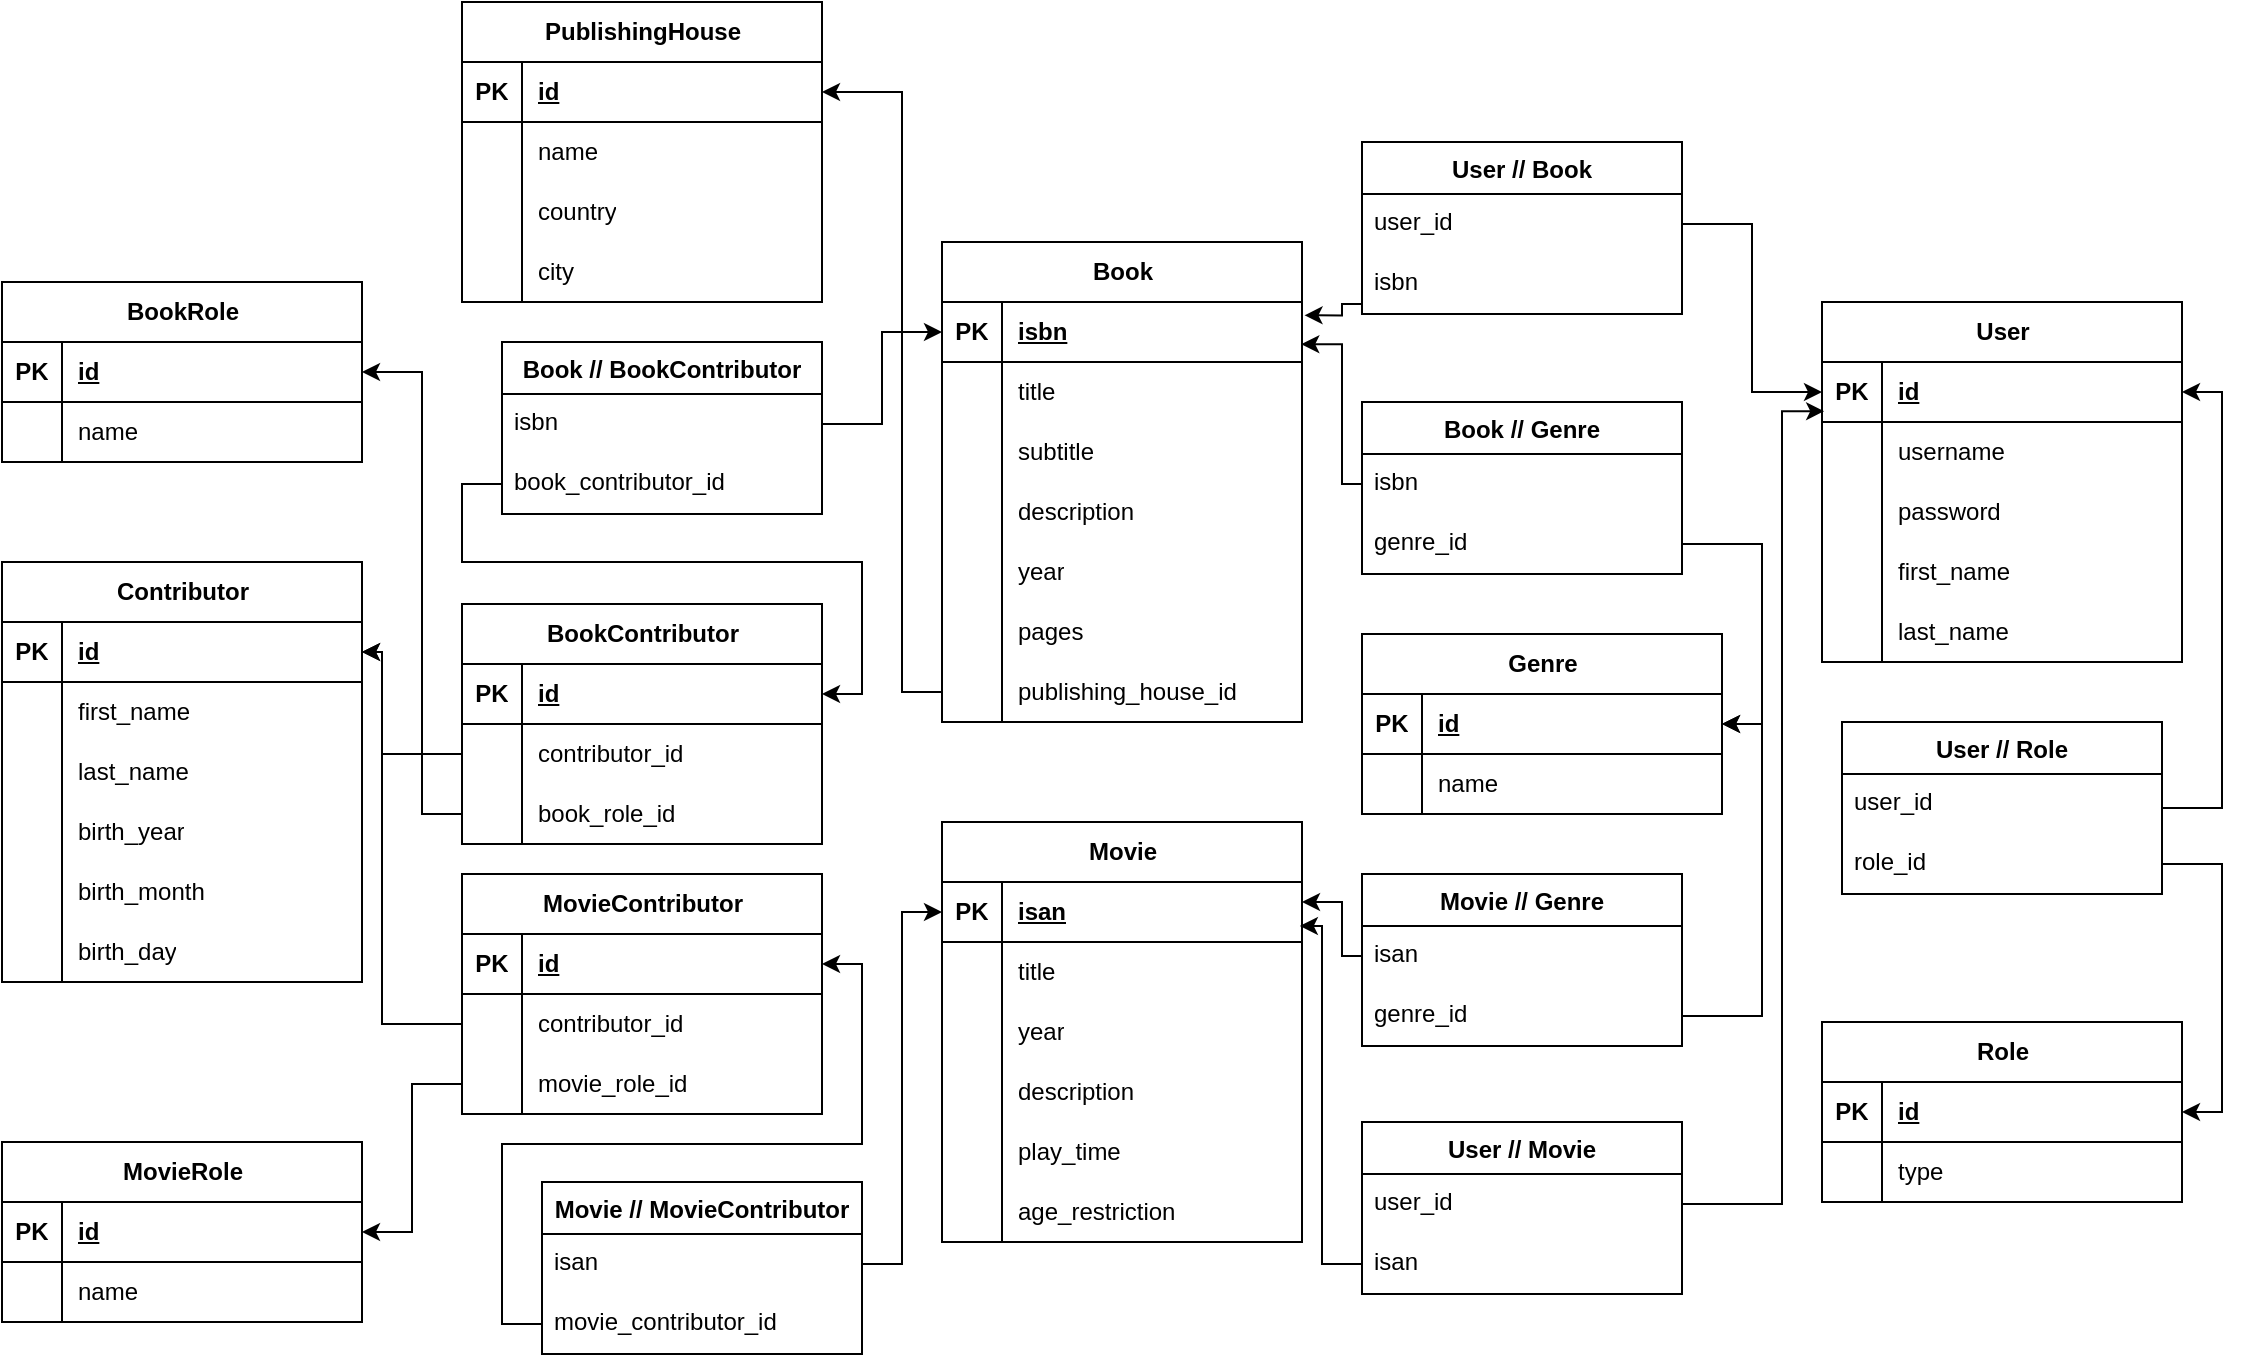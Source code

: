 <mxfile version="21.1.5" type="device">
  <diagram name="Seite-1" id="Tbb6hBw70apa2Z3j1sqo">
    <mxGraphModel dx="1101" dy="153" grid="1" gridSize="10" guides="1" tooltips="1" connect="1" arrows="1" fold="1" page="1" pageScale="1" pageWidth="827" pageHeight="1169" math="0" shadow="0">
      <root>
        <mxCell id="0" />
        <mxCell id="1" parent="0" />
        <mxCell id="UyCT8GzHmyeObeqxy3GO-1" value="Book" style="shape=table;startSize=30;container=1;collapsible=1;childLayout=tableLayout;fixedRows=1;rowLines=0;fontStyle=1;align=center;resizeLast=1;html=1;" parent="1" vertex="1">
          <mxGeometry y="310" width="180" height="240" as="geometry" />
        </mxCell>
        <mxCell id="UyCT8GzHmyeObeqxy3GO-2" value="" style="shape=tableRow;horizontal=0;startSize=0;swimlaneHead=0;swimlaneBody=0;fillColor=none;collapsible=0;dropTarget=0;points=[[0,0.5],[1,0.5]];portConstraint=eastwest;top=0;left=0;right=0;bottom=1;" parent="UyCT8GzHmyeObeqxy3GO-1" vertex="1">
          <mxGeometry y="30" width="180" height="30" as="geometry" />
        </mxCell>
        <mxCell id="UyCT8GzHmyeObeqxy3GO-3" value="PK" style="shape=partialRectangle;connectable=0;fillColor=none;top=0;left=0;bottom=0;right=0;fontStyle=1;overflow=hidden;whiteSpace=wrap;html=1;" parent="UyCT8GzHmyeObeqxy3GO-2" vertex="1">
          <mxGeometry width="30" height="30" as="geometry">
            <mxRectangle width="30" height="30" as="alternateBounds" />
          </mxGeometry>
        </mxCell>
        <mxCell id="UyCT8GzHmyeObeqxy3GO-4" value="isbn" style="shape=partialRectangle;connectable=0;fillColor=none;top=0;left=0;bottom=0;right=0;align=left;spacingLeft=6;fontStyle=5;overflow=hidden;whiteSpace=wrap;html=1;" parent="UyCT8GzHmyeObeqxy3GO-2" vertex="1">
          <mxGeometry x="30" width="150" height="30" as="geometry">
            <mxRectangle width="150" height="30" as="alternateBounds" />
          </mxGeometry>
        </mxCell>
        <mxCell id="UyCT8GzHmyeObeqxy3GO-5" value="" style="shape=tableRow;horizontal=0;startSize=0;swimlaneHead=0;swimlaneBody=0;fillColor=none;collapsible=0;dropTarget=0;points=[[0,0.5],[1,0.5]];portConstraint=eastwest;top=0;left=0;right=0;bottom=0;" parent="UyCT8GzHmyeObeqxy3GO-1" vertex="1">
          <mxGeometry y="60" width="180" height="30" as="geometry" />
        </mxCell>
        <mxCell id="UyCT8GzHmyeObeqxy3GO-6" value="" style="shape=partialRectangle;connectable=0;fillColor=none;top=0;left=0;bottom=0;right=0;editable=1;overflow=hidden;whiteSpace=wrap;html=1;" parent="UyCT8GzHmyeObeqxy3GO-5" vertex="1">
          <mxGeometry width="30" height="30" as="geometry">
            <mxRectangle width="30" height="30" as="alternateBounds" />
          </mxGeometry>
        </mxCell>
        <mxCell id="UyCT8GzHmyeObeqxy3GO-7" value="title" style="shape=partialRectangle;connectable=0;fillColor=none;top=0;left=0;bottom=0;right=0;align=left;spacingLeft=6;overflow=hidden;whiteSpace=wrap;html=1;" parent="UyCT8GzHmyeObeqxy3GO-5" vertex="1">
          <mxGeometry x="30" width="150" height="30" as="geometry">
            <mxRectangle width="150" height="30" as="alternateBounds" />
          </mxGeometry>
        </mxCell>
        <mxCell id="UyCT8GzHmyeObeqxy3GO-8" value="" style="shape=tableRow;horizontal=0;startSize=0;swimlaneHead=0;swimlaneBody=0;fillColor=none;collapsible=0;dropTarget=0;points=[[0,0.5],[1,0.5]];portConstraint=eastwest;top=0;left=0;right=0;bottom=0;" parent="UyCT8GzHmyeObeqxy3GO-1" vertex="1">
          <mxGeometry y="90" width="180" height="30" as="geometry" />
        </mxCell>
        <mxCell id="UyCT8GzHmyeObeqxy3GO-9" value="" style="shape=partialRectangle;connectable=0;fillColor=none;top=0;left=0;bottom=0;right=0;editable=1;overflow=hidden;whiteSpace=wrap;html=1;" parent="UyCT8GzHmyeObeqxy3GO-8" vertex="1">
          <mxGeometry width="30" height="30" as="geometry">
            <mxRectangle width="30" height="30" as="alternateBounds" />
          </mxGeometry>
        </mxCell>
        <mxCell id="UyCT8GzHmyeObeqxy3GO-10" value="subtitle" style="shape=partialRectangle;connectable=0;fillColor=none;top=0;left=0;bottom=0;right=0;align=left;spacingLeft=6;overflow=hidden;whiteSpace=wrap;html=1;" parent="UyCT8GzHmyeObeqxy3GO-8" vertex="1">
          <mxGeometry x="30" width="150" height="30" as="geometry">
            <mxRectangle width="150" height="30" as="alternateBounds" />
          </mxGeometry>
        </mxCell>
        <mxCell id="UyCT8GzHmyeObeqxy3GO-132" style="shape=tableRow;horizontal=0;startSize=0;swimlaneHead=0;swimlaneBody=0;fillColor=none;collapsible=0;dropTarget=0;points=[[0,0.5],[1,0.5]];portConstraint=eastwest;top=0;left=0;right=0;bottom=0;" parent="UyCT8GzHmyeObeqxy3GO-1" vertex="1">
          <mxGeometry y="120" width="180" height="30" as="geometry" />
        </mxCell>
        <mxCell id="UyCT8GzHmyeObeqxy3GO-133" style="shape=partialRectangle;connectable=0;fillColor=none;top=0;left=0;bottom=0;right=0;editable=1;overflow=hidden;whiteSpace=wrap;html=1;" parent="UyCT8GzHmyeObeqxy3GO-132" vertex="1">
          <mxGeometry width="30" height="30" as="geometry">
            <mxRectangle width="30" height="30" as="alternateBounds" />
          </mxGeometry>
        </mxCell>
        <mxCell id="UyCT8GzHmyeObeqxy3GO-134" value="description" style="shape=partialRectangle;connectable=0;fillColor=none;top=0;left=0;bottom=0;right=0;align=left;spacingLeft=6;overflow=hidden;whiteSpace=wrap;html=1;" parent="UyCT8GzHmyeObeqxy3GO-132" vertex="1">
          <mxGeometry x="30" width="150" height="30" as="geometry">
            <mxRectangle width="150" height="30" as="alternateBounds" />
          </mxGeometry>
        </mxCell>
        <mxCell id="UyCT8GzHmyeObeqxy3GO-325" style="shape=tableRow;horizontal=0;startSize=0;swimlaneHead=0;swimlaneBody=0;fillColor=none;collapsible=0;dropTarget=0;points=[[0,0.5],[1,0.5]];portConstraint=eastwest;top=0;left=0;right=0;bottom=0;" parent="UyCT8GzHmyeObeqxy3GO-1" vertex="1">
          <mxGeometry y="150" width="180" height="30" as="geometry" />
        </mxCell>
        <mxCell id="UyCT8GzHmyeObeqxy3GO-326" style="shape=partialRectangle;connectable=0;fillColor=none;top=0;left=0;bottom=0;right=0;editable=1;overflow=hidden;whiteSpace=wrap;html=1;" parent="UyCT8GzHmyeObeqxy3GO-325" vertex="1">
          <mxGeometry width="30" height="30" as="geometry">
            <mxRectangle width="30" height="30" as="alternateBounds" />
          </mxGeometry>
        </mxCell>
        <mxCell id="UyCT8GzHmyeObeqxy3GO-327" value="&lt;div&gt;year&lt;/div&gt;" style="shape=partialRectangle;connectable=0;fillColor=none;top=0;left=0;bottom=0;right=0;align=left;spacingLeft=6;overflow=hidden;whiteSpace=wrap;html=1;" parent="UyCT8GzHmyeObeqxy3GO-325" vertex="1">
          <mxGeometry x="30" width="150" height="30" as="geometry">
            <mxRectangle width="150" height="30" as="alternateBounds" />
          </mxGeometry>
        </mxCell>
        <mxCell id="UyCT8GzHmyeObeqxy3GO-11" value="" style="shape=tableRow;horizontal=0;startSize=0;swimlaneHead=0;swimlaneBody=0;fillColor=none;collapsible=0;dropTarget=0;points=[[0,0.5],[1,0.5]];portConstraint=eastwest;top=0;left=0;right=0;bottom=0;" parent="UyCT8GzHmyeObeqxy3GO-1" vertex="1">
          <mxGeometry y="180" width="180" height="30" as="geometry" />
        </mxCell>
        <mxCell id="UyCT8GzHmyeObeqxy3GO-12" value="" style="shape=partialRectangle;connectable=0;fillColor=none;top=0;left=0;bottom=0;right=0;editable=1;overflow=hidden;whiteSpace=wrap;html=1;" parent="UyCT8GzHmyeObeqxy3GO-11" vertex="1">
          <mxGeometry width="30" height="30" as="geometry">
            <mxRectangle width="30" height="30" as="alternateBounds" />
          </mxGeometry>
        </mxCell>
        <mxCell id="UyCT8GzHmyeObeqxy3GO-13" value="pages" style="shape=partialRectangle;connectable=0;fillColor=none;top=0;left=0;bottom=0;right=0;align=left;spacingLeft=6;overflow=hidden;whiteSpace=wrap;html=1;" parent="UyCT8GzHmyeObeqxy3GO-11" vertex="1">
          <mxGeometry x="30" width="150" height="30" as="geometry">
            <mxRectangle width="150" height="30" as="alternateBounds" />
          </mxGeometry>
        </mxCell>
        <mxCell id="UyCT8GzHmyeObeqxy3GO-173" style="shape=tableRow;horizontal=0;startSize=0;swimlaneHead=0;swimlaneBody=0;fillColor=none;collapsible=0;dropTarget=0;points=[[0,0.5],[1,0.5]];portConstraint=eastwest;top=0;left=0;right=0;bottom=0;" parent="UyCT8GzHmyeObeqxy3GO-1" vertex="1">
          <mxGeometry y="210" width="180" height="30" as="geometry" />
        </mxCell>
        <mxCell id="UyCT8GzHmyeObeqxy3GO-174" style="shape=partialRectangle;connectable=0;fillColor=none;top=0;left=0;bottom=0;right=0;editable=1;overflow=hidden;whiteSpace=wrap;html=1;" parent="UyCT8GzHmyeObeqxy3GO-173" vertex="1">
          <mxGeometry width="30" height="30" as="geometry">
            <mxRectangle width="30" height="30" as="alternateBounds" />
          </mxGeometry>
        </mxCell>
        <mxCell id="UyCT8GzHmyeObeqxy3GO-175" value="publishing_house_id" style="shape=partialRectangle;connectable=0;fillColor=none;top=0;left=0;bottom=0;right=0;align=left;spacingLeft=6;overflow=hidden;whiteSpace=wrap;html=1;" parent="UyCT8GzHmyeObeqxy3GO-173" vertex="1">
          <mxGeometry x="30" width="150" height="30" as="geometry">
            <mxRectangle width="150" height="30" as="alternateBounds" />
          </mxGeometry>
        </mxCell>
        <mxCell id="UyCT8GzHmyeObeqxy3GO-14" value="&lt;div&gt;Movie&lt;/div&gt;" style="shape=table;startSize=30;container=1;collapsible=1;childLayout=tableLayout;fixedRows=1;rowLines=0;fontStyle=1;align=center;resizeLast=1;html=1;" parent="1" vertex="1">
          <mxGeometry y="600" width="180" height="210" as="geometry" />
        </mxCell>
        <mxCell id="UyCT8GzHmyeObeqxy3GO-15" value="" style="shape=tableRow;horizontal=0;startSize=0;swimlaneHead=0;swimlaneBody=0;fillColor=none;collapsible=0;dropTarget=0;points=[[0,0.5],[1,0.5]];portConstraint=eastwest;top=0;left=0;right=0;bottom=1;" parent="UyCT8GzHmyeObeqxy3GO-14" vertex="1">
          <mxGeometry y="30" width="180" height="30" as="geometry" />
        </mxCell>
        <mxCell id="UyCT8GzHmyeObeqxy3GO-16" value="PK" style="shape=partialRectangle;connectable=0;fillColor=none;top=0;left=0;bottom=0;right=0;fontStyle=1;overflow=hidden;whiteSpace=wrap;html=1;" parent="UyCT8GzHmyeObeqxy3GO-15" vertex="1">
          <mxGeometry width="30" height="30" as="geometry">
            <mxRectangle width="30" height="30" as="alternateBounds" />
          </mxGeometry>
        </mxCell>
        <mxCell id="UyCT8GzHmyeObeqxy3GO-17" value="isan" style="shape=partialRectangle;connectable=0;fillColor=none;top=0;left=0;bottom=0;right=0;align=left;spacingLeft=6;fontStyle=5;overflow=hidden;whiteSpace=wrap;html=1;" parent="UyCT8GzHmyeObeqxy3GO-15" vertex="1">
          <mxGeometry x="30" width="150" height="30" as="geometry">
            <mxRectangle width="150" height="30" as="alternateBounds" />
          </mxGeometry>
        </mxCell>
        <mxCell id="UyCT8GzHmyeObeqxy3GO-18" value="" style="shape=tableRow;horizontal=0;startSize=0;swimlaneHead=0;swimlaneBody=0;fillColor=none;collapsible=0;dropTarget=0;points=[[0,0.5],[1,0.5]];portConstraint=eastwest;top=0;left=0;right=0;bottom=0;" parent="UyCT8GzHmyeObeqxy3GO-14" vertex="1">
          <mxGeometry y="60" width="180" height="30" as="geometry" />
        </mxCell>
        <mxCell id="UyCT8GzHmyeObeqxy3GO-19" value="" style="shape=partialRectangle;connectable=0;fillColor=none;top=0;left=0;bottom=0;right=0;editable=1;overflow=hidden;whiteSpace=wrap;html=1;" parent="UyCT8GzHmyeObeqxy3GO-18" vertex="1">
          <mxGeometry width="30" height="30" as="geometry">
            <mxRectangle width="30" height="30" as="alternateBounds" />
          </mxGeometry>
        </mxCell>
        <mxCell id="UyCT8GzHmyeObeqxy3GO-20" value="title" style="shape=partialRectangle;connectable=0;fillColor=none;top=0;left=0;bottom=0;right=0;align=left;spacingLeft=6;overflow=hidden;whiteSpace=wrap;html=1;" parent="UyCT8GzHmyeObeqxy3GO-18" vertex="1">
          <mxGeometry x="30" width="150" height="30" as="geometry">
            <mxRectangle width="150" height="30" as="alternateBounds" />
          </mxGeometry>
        </mxCell>
        <mxCell id="UyCT8GzHmyeObeqxy3GO-138" style="shape=tableRow;horizontal=0;startSize=0;swimlaneHead=0;swimlaneBody=0;fillColor=none;collapsible=0;dropTarget=0;points=[[0,0.5],[1,0.5]];portConstraint=eastwest;top=0;left=0;right=0;bottom=0;" parent="UyCT8GzHmyeObeqxy3GO-14" vertex="1">
          <mxGeometry y="90" width="180" height="30" as="geometry" />
        </mxCell>
        <mxCell id="UyCT8GzHmyeObeqxy3GO-139" style="shape=partialRectangle;connectable=0;fillColor=none;top=0;left=0;bottom=0;right=0;editable=1;overflow=hidden;whiteSpace=wrap;html=1;" parent="UyCT8GzHmyeObeqxy3GO-138" vertex="1">
          <mxGeometry width="30" height="30" as="geometry">
            <mxRectangle width="30" height="30" as="alternateBounds" />
          </mxGeometry>
        </mxCell>
        <mxCell id="UyCT8GzHmyeObeqxy3GO-140" value="year" style="shape=partialRectangle;connectable=0;fillColor=none;top=0;left=0;bottom=0;right=0;align=left;spacingLeft=6;overflow=hidden;whiteSpace=wrap;html=1;" parent="UyCT8GzHmyeObeqxy3GO-138" vertex="1">
          <mxGeometry x="30" width="150" height="30" as="geometry">
            <mxRectangle width="150" height="30" as="alternateBounds" />
          </mxGeometry>
        </mxCell>
        <mxCell id="UyCT8GzHmyeObeqxy3GO-328" style="shape=tableRow;horizontal=0;startSize=0;swimlaneHead=0;swimlaneBody=0;fillColor=none;collapsible=0;dropTarget=0;points=[[0,0.5],[1,0.5]];portConstraint=eastwest;top=0;left=0;right=0;bottom=0;" parent="UyCT8GzHmyeObeqxy3GO-14" vertex="1">
          <mxGeometry y="120" width="180" height="30" as="geometry" />
        </mxCell>
        <mxCell id="UyCT8GzHmyeObeqxy3GO-329" style="shape=partialRectangle;connectable=0;fillColor=none;top=0;left=0;bottom=0;right=0;editable=1;overflow=hidden;whiteSpace=wrap;html=1;" parent="UyCT8GzHmyeObeqxy3GO-328" vertex="1">
          <mxGeometry width="30" height="30" as="geometry">
            <mxRectangle width="30" height="30" as="alternateBounds" />
          </mxGeometry>
        </mxCell>
        <mxCell id="UyCT8GzHmyeObeqxy3GO-330" value="description" style="shape=partialRectangle;connectable=0;fillColor=none;top=0;left=0;bottom=0;right=0;align=left;spacingLeft=6;overflow=hidden;whiteSpace=wrap;html=1;" parent="UyCT8GzHmyeObeqxy3GO-328" vertex="1">
          <mxGeometry x="30" width="150" height="30" as="geometry">
            <mxRectangle width="150" height="30" as="alternateBounds" />
          </mxGeometry>
        </mxCell>
        <mxCell id="UyCT8GzHmyeObeqxy3GO-21" value="" style="shape=tableRow;horizontal=0;startSize=0;swimlaneHead=0;swimlaneBody=0;fillColor=none;collapsible=0;dropTarget=0;points=[[0,0.5],[1,0.5]];portConstraint=eastwest;top=0;left=0;right=0;bottom=0;" parent="UyCT8GzHmyeObeqxy3GO-14" vertex="1">
          <mxGeometry y="150" width="180" height="30" as="geometry" />
        </mxCell>
        <mxCell id="UyCT8GzHmyeObeqxy3GO-22" value="" style="shape=partialRectangle;connectable=0;fillColor=none;top=0;left=0;bottom=0;right=0;editable=1;overflow=hidden;whiteSpace=wrap;html=1;" parent="UyCT8GzHmyeObeqxy3GO-21" vertex="1">
          <mxGeometry width="30" height="30" as="geometry">
            <mxRectangle width="30" height="30" as="alternateBounds" />
          </mxGeometry>
        </mxCell>
        <mxCell id="UyCT8GzHmyeObeqxy3GO-23" value="play_time" style="shape=partialRectangle;connectable=0;fillColor=none;top=0;left=0;bottom=0;right=0;align=left;spacingLeft=6;overflow=hidden;whiteSpace=wrap;html=1;" parent="UyCT8GzHmyeObeqxy3GO-21" vertex="1">
          <mxGeometry x="30" width="150" height="30" as="geometry">
            <mxRectangle width="150" height="30" as="alternateBounds" />
          </mxGeometry>
        </mxCell>
        <mxCell id="abY9hYJhj6I7kJncWRNj-44" style="shape=tableRow;horizontal=0;startSize=0;swimlaneHead=0;swimlaneBody=0;fillColor=none;collapsible=0;dropTarget=0;points=[[0,0.5],[1,0.5]];portConstraint=eastwest;top=0;left=0;right=0;bottom=0;" parent="UyCT8GzHmyeObeqxy3GO-14" vertex="1">
          <mxGeometry y="180" width="180" height="30" as="geometry" />
        </mxCell>
        <mxCell id="abY9hYJhj6I7kJncWRNj-45" style="shape=partialRectangle;connectable=0;fillColor=none;top=0;left=0;bottom=0;right=0;editable=1;overflow=hidden;whiteSpace=wrap;html=1;" parent="abY9hYJhj6I7kJncWRNj-44" vertex="1">
          <mxGeometry width="30" height="30" as="geometry">
            <mxRectangle width="30" height="30" as="alternateBounds" />
          </mxGeometry>
        </mxCell>
        <mxCell id="abY9hYJhj6I7kJncWRNj-46" value="age_restriction" style="shape=partialRectangle;connectable=0;fillColor=none;top=0;left=0;bottom=0;right=0;align=left;spacingLeft=6;overflow=hidden;whiteSpace=wrap;html=1;" parent="abY9hYJhj6I7kJncWRNj-44" vertex="1">
          <mxGeometry x="30" width="150" height="30" as="geometry">
            <mxRectangle width="150" height="30" as="alternateBounds" />
          </mxGeometry>
        </mxCell>
        <mxCell id="UyCT8GzHmyeObeqxy3GO-27" value="User" style="shape=table;startSize=30;container=1;collapsible=1;childLayout=tableLayout;fixedRows=1;rowLines=0;fontStyle=1;align=center;resizeLast=1;html=1;" parent="1" vertex="1">
          <mxGeometry x="440" y="340" width="180" height="180" as="geometry" />
        </mxCell>
        <mxCell id="UyCT8GzHmyeObeqxy3GO-28" value="" style="shape=tableRow;horizontal=0;startSize=0;swimlaneHead=0;swimlaneBody=0;fillColor=none;collapsible=0;dropTarget=0;points=[[0,0.5],[1,0.5]];portConstraint=eastwest;top=0;left=0;right=0;bottom=1;" parent="UyCT8GzHmyeObeqxy3GO-27" vertex="1">
          <mxGeometry y="30" width="180" height="30" as="geometry" />
        </mxCell>
        <mxCell id="UyCT8GzHmyeObeqxy3GO-29" value="PK" style="shape=partialRectangle;connectable=0;fillColor=none;top=0;left=0;bottom=0;right=0;fontStyle=1;overflow=hidden;whiteSpace=wrap;html=1;" parent="UyCT8GzHmyeObeqxy3GO-28" vertex="1">
          <mxGeometry width="30" height="30" as="geometry">
            <mxRectangle width="30" height="30" as="alternateBounds" />
          </mxGeometry>
        </mxCell>
        <mxCell id="UyCT8GzHmyeObeqxy3GO-30" value="&lt;div&gt;id&lt;/div&gt;" style="shape=partialRectangle;connectable=0;fillColor=none;top=0;left=0;bottom=0;right=0;align=left;spacingLeft=6;fontStyle=5;overflow=hidden;whiteSpace=wrap;html=1;" parent="UyCT8GzHmyeObeqxy3GO-28" vertex="1">
          <mxGeometry x="30" width="150" height="30" as="geometry">
            <mxRectangle width="150" height="30" as="alternateBounds" />
          </mxGeometry>
        </mxCell>
        <mxCell id="UyCT8GzHmyeObeqxy3GO-31" value="" style="shape=tableRow;horizontal=0;startSize=0;swimlaneHead=0;swimlaneBody=0;fillColor=none;collapsible=0;dropTarget=0;points=[[0,0.5],[1,0.5]];portConstraint=eastwest;top=0;left=0;right=0;bottom=0;" parent="UyCT8GzHmyeObeqxy3GO-27" vertex="1">
          <mxGeometry y="60" width="180" height="30" as="geometry" />
        </mxCell>
        <mxCell id="UyCT8GzHmyeObeqxy3GO-32" value="" style="shape=partialRectangle;connectable=0;fillColor=none;top=0;left=0;bottom=0;right=0;editable=1;overflow=hidden;whiteSpace=wrap;html=1;" parent="UyCT8GzHmyeObeqxy3GO-31" vertex="1">
          <mxGeometry width="30" height="30" as="geometry">
            <mxRectangle width="30" height="30" as="alternateBounds" />
          </mxGeometry>
        </mxCell>
        <mxCell id="UyCT8GzHmyeObeqxy3GO-33" value="username" style="shape=partialRectangle;connectable=0;fillColor=none;top=0;left=0;bottom=0;right=0;align=left;spacingLeft=6;overflow=hidden;whiteSpace=wrap;html=1;" parent="UyCT8GzHmyeObeqxy3GO-31" vertex="1">
          <mxGeometry x="30" width="150" height="30" as="geometry">
            <mxRectangle width="150" height="30" as="alternateBounds" />
          </mxGeometry>
        </mxCell>
        <mxCell id="UyCT8GzHmyeObeqxy3GO-34" value="" style="shape=tableRow;horizontal=0;startSize=0;swimlaneHead=0;swimlaneBody=0;fillColor=none;collapsible=0;dropTarget=0;points=[[0,0.5],[1,0.5]];portConstraint=eastwest;top=0;left=0;right=0;bottom=0;" parent="UyCT8GzHmyeObeqxy3GO-27" vertex="1">
          <mxGeometry y="90" width="180" height="30" as="geometry" />
        </mxCell>
        <mxCell id="UyCT8GzHmyeObeqxy3GO-35" value="" style="shape=partialRectangle;connectable=0;fillColor=none;top=0;left=0;bottom=0;right=0;editable=1;overflow=hidden;whiteSpace=wrap;html=1;" parent="UyCT8GzHmyeObeqxy3GO-34" vertex="1">
          <mxGeometry width="30" height="30" as="geometry">
            <mxRectangle width="30" height="30" as="alternateBounds" />
          </mxGeometry>
        </mxCell>
        <mxCell id="UyCT8GzHmyeObeqxy3GO-36" value="password" style="shape=partialRectangle;connectable=0;fillColor=none;top=0;left=0;bottom=0;right=0;align=left;spacingLeft=6;overflow=hidden;whiteSpace=wrap;html=1;" parent="UyCT8GzHmyeObeqxy3GO-34" vertex="1">
          <mxGeometry x="30" width="150" height="30" as="geometry">
            <mxRectangle width="150" height="30" as="alternateBounds" />
          </mxGeometry>
        </mxCell>
        <mxCell id="XpooCsVjis6ZwI3iRzHD-4" style="shape=tableRow;horizontal=0;startSize=0;swimlaneHead=0;swimlaneBody=0;fillColor=none;collapsible=0;dropTarget=0;points=[[0,0.5],[1,0.5]];portConstraint=eastwest;top=0;left=0;right=0;bottom=0;" parent="UyCT8GzHmyeObeqxy3GO-27" vertex="1">
          <mxGeometry y="120" width="180" height="30" as="geometry" />
        </mxCell>
        <mxCell id="XpooCsVjis6ZwI3iRzHD-5" style="shape=partialRectangle;connectable=0;fillColor=none;top=0;left=0;bottom=0;right=0;editable=1;overflow=hidden;whiteSpace=wrap;html=1;" parent="XpooCsVjis6ZwI3iRzHD-4" vertex="1">
          <mxGeometry width="30" height="30" as="geometry">
            <mxRectangle width="30" height="30" as="alternateBounds" />
          </mxGeometry>
        </mxCell>
        <mxCell id="XpooCsVjis6ZwI3iRzHD-6" value="first_name" style="shape=partialRectangle;connectable=0;fillColor=none;top=0;left=0;bottom=0;right=0;align=left;spacingLeft=6;overflow=hidden;whiteSpace=wrap;html=1;" parent="XpooCsVjis6ZwI3iRzHD-4" vertex="1">
          <mxGeometry x="30" width="150" height="30" as="geometry">
            <mxRectangle width="150" height="30" as="alternateBounds" />
          </mxGeometry>
        </mxCell>
        <mxCell id="XpooCsVjis6ZwI3iRzHD-1" style="shape=tableRow;horizontal=0;startSize=0;swimlaneHead=0;swimlaneBody=0;fillColor=none;collapsible=0;dropTarget=0;points=[[0,0.5],[1,0.5]];portConstraint=eastwest;top=0;left=0;right=0;bottom=0;" parent="UyCT8GzHmyeObeqxy3GO-27" vertex="1">
          <mxGeometry y="150" width="180" height="30" as="geometry" />
        </mxCell>
        <mxCell id="XpooCsVjis6ZwI3iRzHD-2" style="shape=partialRectangle;connectable=0;fillColor=none;top=0;left=0;bottom=0;right=0;editable=1;overflow=hidden;whiteSpace=wrap;html=1;" parent="XpooCsVjis6ZwI3iRzHD-1" vertex="1">
          <mxGeometry width="30" height="30" as="geometry">
            <mxRectangle width="30" height="30" as="alternateBounds" />
          </mxGeometry>
        </mxCell>
        <mxCell id="XpooCsVjis6ZwI3iRzHD-3" value="last_name" style="shape=partialRectangle;connectable=0;fillColor=none;top=0;left=0;bottom=0;right=0;align=left;spacingLeft=6;overflow=hidden;whiteSpace=wrap;html=1;" parent="XpooCsVjis6ZwI3iRzHD-1" vertex="1">
          <mxGeometry x="30" width="150" height="30" as="geometry">
            <mxRectangle width="150" height="30" as="alternateBounds" />
          </mxGeometry>
        </mxCell>
        <mxCell id="UyCT8GzHmyeObeqxy3GO-66" value="Contributor" style="shape=table;startSize=30;container=1;collapsible=1;childLayout=tableLayout;fixedRows=1;rowLines=0;fontStyle=1;align=center;resizeLast=1;html=1;" parent="1" vertex="1">
          <mxGeometry x="-470" y="470" width="180" height="210" as="geometry" />
        </mxCell>
        <mxCell id="UyCT8GzHmyeObeqxy3GO-67" value="" style="shape=tableRow;horizontal=0;startSize=0;swimlaneHead=0;swimlaneBody=0;fillColor=none;collapsible=0;dropTarget=0;points=[[0,0.5],[1,0.5]];portConstraint=eastwest;top=0;left=0;right=0;bottom=1;" parent="UyCT8GzHmyeObeqxy3GO-66" vertex="1">
          <mxGeometry y="30" width="180" height="30" as="geometry" />
        </mxCell>
        <mxCell id="UyCT8GzHmyeObeqxy3GO-68" value="PK" style="shape=partialRectangle;connectable=0;fillColor=none;top=0;left=0;bottom=0;right=0;fontStyle=1;overflow=hidden;whiteSpace=wrap;html=1;" parent="UyCT8GzHmyeObeqxy3GO-67" vertex="1">
          <mxGeometry width="30" height="30" as="geometry">
            <mxRectangle width="30" height="30" as="alternateBounds" />
          </mxGeometry>
        </mxCell>
        <mxCell id="UyCT8GzHmyeObeqxy3GO-69" value="id" style="shape=partialRectangle;connectable=0;fillColor=none;top=0;left=0;bottom=0;right=0;align=left;spacingLeft=6;fontStyle=5;overflow=hidden;whiteSpace=wrap;html=1;" parent="UyCT8GzHmyeObeqxy3GO-67" vertex="1">
          <mxGeometry x="30" width="150" height="30" as="geometry">
            <mxRectangle width="150" height="30" as="alternateBounds" />
          </mxGeometry>
        </mxCell>
        <mxCell id="UyCT8GzHmyeObeqxy3GO-70" value="" style="shape=tableRow;horizontal=0;startSize=0;swimlaneHead=0;swimlaneBody=0;fillColor=none;collapsible=0;dropTarget=0;points=[[0,0.5],[1,0.5]];portConstraint=eastwest;top=0;left=0;right=0;bottom=0;" parent="UyCT8GzHmyeObeqxy3GO-66" vertex="1">
          <mxGeometry y="60" width="180" height="30" as="geometry" />
        </mxCell>
        <mxCell id="UyCT8GzHmyeObeqxy3GO-71" value="" style="shape=partialRectangle;connectable=0;fillColor=none;top=0;left=0;bottom=0;right=0;editable=1;overflow=hidden;whiteSpace=wrap;html=1;" parent="UyCT8GzHmyeObeqxy3GO-70" vertex="1">
          <mxGeometry width="30" height="30" as="geometry">
            <mxRectangle width="30" height="30" as="alternateBounds" />
          </mxGeometry>
        </mxCell>
        <mxCell id="UyCT8GzHmyeObeqxy3GO-72" value="first_name" style="shape=partialRectangle;connectable=0;fillColor=none;top=0;left=0;bottom=0;right=0;align=left;spacingLeft=6;overflow=hidden;whiteSpace=wrap;html=1;" parent="UyCT8GzHmyeObeqxy3GO-70" vertex="1">
          <mxGeometry x="30" width="150" height="30" as="geometry">
            <mxRectangle width="150" height="30" as="alternateBounds" />
          </mxGeometry>
        </mxCell>
        <mxCell id="UyCT8GzHmyeObeqxy3GO-73" value="" style="shape=tableRow;horizontal=0;startSize=0;swimlaneHead=0;swimlaneBody=0;fillColor=none;collapsible=0;dropTarget=0;points=[[0,0.5],[1,0.5]];portConstraint=eastwest;top=0;left=0;right=0;bottom=0;" parent="UyCT8GzHmyeObeqxy3GO-66" vertex="1">
          <mxGeometry y="90" width="180" height="30" as="geometry" />
        </mxCell>
        <mxCell id="UyCT8GzHmyeObeqxy3GO-74" value="" style="shape=partialRectangle;connectable=0;fillColor=none;top=0;left=0;bottom=0;right=0;editable=1;overflow=hidden;whiteSpace=wrap;html=1;" parent="UyCT8GzHmyeObeqxy3GO-73" vertex="1">
          <mxGeometry width="30" height="30" as="geometry">
            <mxRectangle width="30" height="30" as="alternateBounds" />
          </mxGeometry>
        </mxCell>
        <mxCell id="UyCT8GzHmyeObeqxy3GO-75" value="last_name" style="shape=partialRectangle;connectable=0;fillColor=none;top=0;left=0;bottom=0;right=0;align=left;spacingLeft=6;overflow=hidden;whiteSpace=wrap;html=1;" parent="UyCT8GzHmyeObeqxy3GO-73" vertex="1">
          <mxGeometry x="30" width="150" height="30" as="geometry">
            <mxRectangle width="150" height="30" as="alternateBounds" />
          </mxGeometry>
        </mxCell>
        <mxCell id="UyCT8GzHmyeObeqxy3GO-76" value="" style="shape=tableRow;horizontal=0;startSize=0;swimlaneHead=0;swimlaneBody=0;fillColor=none;collapsible=0;dropTarget=0;points=[[0,0.5],[1,0.5]];portConstraint=eastwest;top=0;left=0;right=0;bottom=0;" parent="UyCT8GzHmyeObeqxy3GO-66" vertex="1">
          <mxGeometry y="120" width="180" height="30" as="geometry" />
        </mxCell>
        <mxCell id="UyCT8GzHmyeObeqxy3GO-77" value="" style="shape=partialRectangle;connectable=0;fillColor=none;top=0;left=0;bottom=0;right=0;editable=1;overflow=hidden;whiteSpace=wrap;html=1;" parent="UyCT8GzHmyeObeqxy3GO-76" vertex="1">
          <mxGeometry width="30" height="30" as="geometry">
            <mxRectangle width="30" height="30" as="alternateBounds" />
          </mxGeometry>
        </mxCell>
        <mxCell id="UyCT8GzHmyeObeqxy3GO-78" value="birth_year" style="shape=partialRectangle;connectable=0;fillColor=none;top=0;left=0;bottom=0;right=0;align=left;spacingLeft=6;overflow=hidden;whiteSpace=wrap;html=1;" parent="UyCT8GzHmyeObeqxy3GO-76" vertex="1">
          <mxGeometry x="30" width="150" height="30" as="geometry">
            <mxRectangle width="150" height="30" as="alternateBounds" />
          </mxGeometry>
        </mxCell>
        <mxCell id="UyCT8GzHmyeObeqxy3GO-123" style="shape=tableRow;horizontal=0;startSize=0;swimlaneHead=0;swimlaneBody=0;fillColor=none;collapsible=0;dropTarget=0;points=[[0,0.5],[1,0.5]];portConstraint=eastwest;top=0;left=0;right=0;bottom=0;" parent="UyCT8GzHmyeObeqxy3GO-66" vertex="1">
          <mxGeometry y="150" width="180" height="30" as="geometry" />
        </mxCell>
        <mxCell id="UyCT8GzHmyeObeqxy3GO-124" style="shape=partialRectangle;connectable=0;fillColor=none;top=0;left=0;bottom=0;right=0;editable=1;overflow=hidden;whiteSpace=wrap;html=1;" parent="UyCT8GzHmyeObeqxy3GO-123" vertex="1">
          <mxGeometry width="30" height="30" as="geometry">
            <mxRectangle width="30" height="30" as="alternateBounds" />
          </mxGeometry>
        </mxCell>
        <mxCell id="UyCT8GzHmyeObeqxy3GO-125" value="birth_month" style="shape=partialRectangle;connectable=0;fillColor=none;top=0;left=0;bottom=0;right=0;align=left;spacingLeft=6;overflow=hidden;whiteSpace=wrap;html=1;" parent="UyCT8GzHmyeObeqxy3GO-123" vertex="1">
          <mxGeometry x="30" width="150" height="30" as="geometry">
            <mxRectangle width="150" height="30" as="alternateBounds" />
          </mxGeometry>
        </mxCell>
        <mxCell id="UyCT8GzHmyeObeqxy3GO-120" style="shape=tableRow;horizontal=0;startSize=0;swimlaneHead=0;swimlaneBody=0;fillColor=none;collapsible=0;dropTarget=0;points=[[0,0.5],[1,0.5]];portConstraint=eastwest;top=0;left=0;right=0;bottom=0;" parent="UyCT8GzHmyeObeqxy3GO-66" vertex="1">
          <mxGeometry y="180" width="180" height="30" as="geometry" />
        </mxCell>
        <mxCell id="UyCT8GzHmyeObeqxy3GO-121" style="shape=partialRectangle;connectable=0;fillColor=none;top=0;left=0;bottom=0;right=0;editable=1;overflow=hidden;whiteSpace=wrap;html=1;" parent="UyCT8GzHmyeObeqxy3GO-120" vertex="1">
          <mxGeometry width="30" height="30" as="geometry">
            <mxRectangle width="30" height="30" as="alternateBounds" />
          </mxGeometry>
        </mxCell>
        <mxCell id="UyCT8GzHmyeObeqxy3GO-122" value="birth_day" style="shape=partialRectangle;connectable=0;fillColor=none;top=0;left=0;bottom=0;right=0;align=left;spacingLeft=6;overflow=hidden;whiteSpace=wrap;html=1;" parent="UyCT8GzHmyeObeqxy3GO-120" vertex="1">
          <mxGeometry x="30" width="150" height="30" as="geometry">
            <mxRectangle width="150" height="30" as="alternateBounds" />
          </mxGeometry>
        </mxCell>
        <mxCell id="UyCT8GzHmyeObeqxy3GO-79" value="PublishingHouse" style="shape=table;startSize=30;container=1;collapsible=1;childLayout=tableLayout;fixedRows=1;rowLines=0;fontStyle=1;align=center;resizeLast=1;html=1;" parent="1" vertex="1">
          <mxGeometry x="-240" y="190" width="180" height="150" as="geometry" />
        </mxCell>
        <mxCell id="UyCT8GzHmyeObeqxy3GO-80" value="" style="shape=tableRow;horizontal=0;startSize=0;swimlaneHead=0;swimlaneBody=0;fillColor=none;collapsible=0;dropTarget=0;points=[[0,0.5],[1,0.5]];portConstraint=eastwest;top=0;left=0;right=0;bottom=1;" parent="UyCT8GzHmyeObeqxy3GO-79" vertex="1">
          <mxGeometry y="30" width="180" height="30" as="geometry" />
        </mxCell>
        <mxCell id="UyCT8GzHmyeObeqxy3GO-81" value="PK" style="shape=partialRectangle;connectable=0;fillColor=none;top=0;left=0;bottom=0;right=0;fontStyle=1;overflow=hidden;whiteSpace=wrap;html=1;" parent="UyCT8GzHmyeObeqxy3GO-80" vertex="1">
          <mxGeometry width="30" height="30" as="geometry">
            <mxRectangle width="30" height="30" as="alternateBounds" />
          </mxGeometry>
        </mxCell>
        <mxCell id="UyCT8GzHmyeObeqxy3GO-82" value="&lt;div&gt;id&lt;/div&gt;" style="shape=partialRectangle;connectable=0;fillColor=none;top=0;left=0;bottom=0;right=0;align=left;spacingLeft=6;fontStyle=5;overflow=hidden;whiteSpace=wrap;html=1;" parent="UyCT8GzHmyeObeqxy3GO-80" vertex="1">
          <mxGeometry x="30" width="150" height="30" as="geometry">
            <mxRectangle width="150" height="30" as="alternateBounds" />
          </mxGeometry>
        </mxCell>
        <mxCell id="UyCT8GzHmyeObeqxy3GO-83" value="" style="shape=tableRow;horizontal=0;startSize=0;swimlaneHead=0;swimlaneBody=0;fillColor=none;collapsible=0;dropTarget=0;points=[[0,0.5],[1,0.5]];portConstraint=eastwest;top=0;left=0;right=0;bottom=0;" parent="UyCT8GzHmyeObeqxy3GO-79" vertex="1">
          <mxGeometry y="60" width="180" height="30" as="geometry" />
        </mxCell>
        <mxCell id="UyCT8GzHmyeObeqxy3GO-84" value="" style="shape=partialRectangle;connectable=0;fillColor=none;top=0;left=0;bottom=0;right=0;editable=1;overflow=hidden;whiteSpace=wrap;html=1;" parent="UyCT8GzHmyeObeqxy3GO-83" vertex="1">
          <mxGeometry width="30" height="30" as="geometry">
            <mxRectangle width="30" height="30" as="alternateBounds" />
          </mxGeometry>
        </mxCell>
        <mxCell id="UyCT8GzHmyeObeqxy3GO-85" value="name" style="shape=partialRectangle;connectable=0;fillColor=none;top=0;left=0;bottom=0;right=0;align=left;spacingLeft=6;overflow=hidden;whiteSpace=wrap;html=1;" parent="UyCT8GzHmyeObeqxy3GO-83" vertex="1">
          <mxGeometry x="30" width="150" height="30" as="geometry">
            <mxRectangle width="150" height="30" as="alternateBounds" />
          </mxGeometry>
        </mxCell>
        <mxCell id="UyCT8GzHmyeObeqxy3GO-86" value="" style="shape=tableRow;horizontal=0;startSize=0;swimlaneHead=0;swimlaneBody=0;fillColor=none;collapsible=0;dropTarget=0;points=[[0,0.5],[1,0.5]];portConstraint=eastwest;top=0;left=0;right=0;bottom=0;" parent="UyCT8GzHmyeObeqxy3GO-79" vertex="1">
          <mxGeometry y="90" width="180" height="30" as="geometry" />
        </mxCell>
        <mxCell id="UyCT8GzHmyeObeqxy3GO-87" value="" style="shape=partialRectangle;connectable=0;fillColor=none;top=0;left=0;bottom=0;right=0;editable=1;overflow=hidden;whiteSpace=wrap;html=1;" parent="UyCT8GzHmyeObeqxy3GO-86" vertex="1">
          <mxGeometry width="30" height="30" as="geometry">
            <mxRectangle width="30" height="30" as="alternateBounds" />
          </mxGeometry>
        </mxCell>
        <mxCell id="UyCT8GzHmyeObeqxy3GO-88" value="country" style="shape=partialRectangle;connectable=0;fillColor=none;top=0;left=0;bottom=0;right=0;align=left;spacingLeft=6;overflow=hidden;whiteSpace=wrap;html=1;" parent="UyCT8GzHmyeObeqxy3GO-86" vertex="1">
          <mxGeometry x="30" width="150" height="30" as="geometry">
            <mxRectangle width="150" height="30" as="alternateBounds" />
          </mxGeometry>
        </mxCell>
        <mxCell id="UyCT8GzHmyeObeqxy3GO-89" value="" style="shape=tableRow;horizontal=0;startSize=0;swimlaneHead=0;swimlaneBody=0;fillColor=none;collapsible=0;dropTarget=0;points=[[0,0.5],[1,0.5]];portConstraint=eastwest;top=0;left=0;right=0;bottom=0;" parent="UyCT8GzHmyeObeqxy3GO-79" vertex="1">
          <mxGeometry y="120" width="180" height="30" as="geometry" />
        </mxCell>
        <mxCell id="UyCT8GzHmyeObeqxy3GO-90" value="" style="shape=partialRectangle;connectable=0;fillColor=none;top=0;left=0;bottom=0;right=0;editable=1;overflow=hidden;whiteSpace=wrap;html=1;" parent="UyCT8GzHmyeObeqxy3GO-89" vertex="1">
          <mxGeometry width="30" height="30" as="geometry">
            <mxRectangle width="30" height="30" as="alternateBounds" />
          </mxGeometry>
        </mxCell>
        <mxCell id="UyCT8GzHmyeObeqxy3GO-91" value="&lt;div&gt;city&lt;/div&gt;" style="shape=partialRectangle;connectable=0;fillColor=none;top=0;left=0;bottom=0;right=0;align=left;spacingLeft=6;overflow=hidden;whiteSpace=wrap;html=1;" parent="UyCT8GzHmyeObeqxy3GO-89" vertex="1">
          <mxGeometry x="30" width="150" height="30" as="geometry">
            <mxRectangle width="150" height="30" as="alternateBounds" />
          </mxGeometry>
        </mxCell>
        <mxCell id="UyCT8GzHmyeObeqxy3GO-93" value="Genre" style="shape=table;startSize=30;container=1;collapsible=1;childLayout=tableLayout;fixedRows=1;rowLines=0;fontStyle=1;align=center;resizeLast=1;html=1;" parent="1" vertex="1">
          <mxGeometry x="210" y="506" width="180" height="90" as="geometry" />
        </mxCell>
        <mxCell id="UyCT8GzHmyeObeqxy3GO-94" value="" style="shape=tableRow;horizontal=0;startSize=0;swimlaneHead=0;swimlaneBody=0;fillColor=none;collapsible=0;dropTarget=0;points=[[0,0.5],[1,0.5]];portConstraint=eastwest;top=0;left=0;right=0;bottom=1;" parent="UyCT8GzHmyeObeqxy3GO-93" vertex="1">
          <mxGeometry y="30" width="180" height="30" as="geometry" />
        </mxCell>
        <mxCell id="UyCT8GzHmyeObeqxy3GO-95" value="PK" style="shape=partialRectangle;connectable=0;fillColor=none;top=0;left=0;bottom=0;right=0;fontStyle=1;overflow=hidden;whiteSpace=wrap;html=1;" parent="UyCT8GzHmyeObeqxy3GO-94" vertex="1">
          <mxGeometry width="30" height="30" as="geometry">
            <mxRectangle width="30" height="30" as="alternateBounds" />
          </mxGeometry>
        </mxCell>
        <mxCell id="UyCT8GzHmyeObeqxy3GO-96" value="id" style="shape=partialRectangle;connectable=0;fillColor=none;top=0;left=0;bottom=0;right=0;align=left;spacingLeft=6;fontStyle=5;overflow=hidden;whiteSpace=wrap;html=1;" parent="UyCT8GzHmyeObeqxy3GO-94" vertex="1">
          <mxGeometry x="30" width="150" height="30" as="geometry">
            <mxRectangle width="150" height="30" as="alternateBounds" />
          </mxGeometry>
        </mxCell>
        <mxCell id="UyCT8GzHmyeObeqxy3GO-97" value="" style="shape=tableRow;horizontal=0;startSize=0;swimlaneHead=0;swimlaneBody=0;fillColor=none;collapsible=0;dropTarget=0;points=[[0,0.5],[1,0.5]];portConstraint=eastwest;top=0;left=0;right=0;bottom=0;" parent="UyCT8GzHmyeObeqxy3GO-93" vertex="1">
          <mxGeometry y="60" width="180" height="30" as="geometry" />
        </mxCell>
        <mxCell id="UyCT8GzHmyeObeqxy3GO-98" value="" style="shape=partialRectangle;connectable=0;fillColor=none;top=0;left=0;bottom=0;right=0;editable=1;overflow=hidden;whiteSpace=wrap;html=1;" parent="UyCT8GzHmyeObeqxy3GO-97" vertex="1">
          <mxGeometry width="30" height="30" as="geometry">
            <mxRectangle width="30" height="30" as="alternateBounds" />
          </mxGeometry>
        </mxCell>
        <mxCell id="UyCT8GzHmyeObeqxy3GO-99" value="name" style="shape=partialRectangle;connectable=0;fillColor=none;top=0;left=0;bottom=0;right=0;align=left;spacingLeft=6;overflow=hidden;whiteSpace=wrap;html=1;" parent="UyCT8GzHmyeObeqxy3GO-97" vertex="1">
          <mxGeometry x="30" width="150" height="30" as="geometry">
            <mxRectangle width="150" height="30" as="alternateBounds" />
          </mxGeometry>
        </mxCell>
        <mxCell id="UyCT8GzHmyeObeqxy3GO-157" value="Role" style="shape=table;startSize=30;container=1;collapsible=1;childLayout=tableLayout;fixedRows=1;rowLines=0;fontStyle=1;align=center;resizeLast=1;html=1;" parent="1" vertex="1">
          <mxGeometry x="440" y="700" width="180" height="90" as="geometry" />
        </mxCell>
        <mxCell id="UyCT8GzHmyeObeqxy3GO-158" value="" style="shape=tableRow;horizontal=0;startSize=0;swimlaneHead=0;swimlaneBody=0;fillColor=none;collapsible=0;dropTarget=0;points=[[0,0.5],[1,0.5]];portConstraint=eastwest;top=0;left=0;right=0;bottom=1;" parent="UyCT8GzHmyeObeqxy3GO-157" vertex="1">
          <mxGeometry y="30" width="180" height="30" as="geometry" />
        </mxCell>
        <mxCell id="UyCT8GzHmyeObeqxy3GO-159" value="PK" style="shape=partialRectangle;connectable=0;fillColor=none;top=0;left=0;bottom=0;right=0;fontStyle=1;overflow=hidden;whiteSpace=wrap;html=1;" parent="UyCT8GzHmyeObeqxy3GO-158" vertex="1">
          <mxGeometry width="30" height="30" as="geometry">
            <mxRectangle width="30" height="30" as="alternateBounds" />
          </mxGeometry>
        </mxCell>
        <mxCell id="UyCT8GzHmyeObeqxy3GO-160" value="&lt;div&gt;id&lt;/div&gt;" style="shape=partialRectangle;connectable=0;fillColor=none;top=0;left=0;bottom=0;right=0;align=left;spacingLeft=6;fontStyle=5;overflow=hidden;whiteSpace=wrap;html=1;" parent="UyCT8GzHmyeObeqxy3GO-158" vertex="1">
          <mxGeometry x="30" width="150" height="30" as="geometry">
            <mxRectangle width="150" height="30" as="alternateBounds" />
          </mxGeometry>
        </mxCell>
        <mxCell id="UyCT8GzHmyeObeqxy3GO-161" value="" style="shape=tableRow;horizontal=0;startSize=0;swimlaneHead=0;swimlaneBody=0;fillColor=none;collapsible=0;dropTarget=0;points=[[0,0.5],[1,0.5]];portConstraint=eastwest;top=0;left=0;right=0;bottom=0;" parent="UyCT8GzHmyeObeqxy3GO-157" vertex="1">
          <mxGeometry y="60" width="180" height="30" as="geometry" />
        </mxCell>
        <mxCell id="UyCT8GzHmyeObeqxy3GO-162" value="" style="shape=partialRectangle;connectable=0;fillColor=none;top=0;left=0;bottom=0;right=0;editable=1;overflow=hidden;whiteSpace=wrap;html=1;" parent="UyCT8GzHmyeObeqxy3GO-161" vertex="1">
          <mxGeometry width="30" height="30" as="geometry">
            <mxRectangle width="30" height="30" as="alternateBounds" />
          </mxGeometry>
        </mxCell>
        <mxCell id="UyCT8GzHmyeObeqxy3GO-163" value="type" style="shape=partialRectangle;connectable=0;fillColor=none;top=0;left=0;bottom=0;right=0;align=left;spacingLeft=6;overflow=hidden;whiteSpace=wrap;html=1;" parent="UyCT8GzHmyeObeqxy3GO-161" vertex="1">
          <mxGeometry x="30" width="150" height="30" as="geometry">
            <mxRectangle width="150" height="30" as="alternateBounds" />
          </mxGeometry>
        </mxCell>
        <mxCell id="UyCT8GzHmyeObeqxy3GO-259" value="Book // Genre" style="swimlane;fontStyle=1;childLayout=stackLayout;horizontal=1;startSize=26;horizontalStack=0;resizeParent=1;resizeParentMax=0;resizeLast=0;collapsible=1;marginBottom=0;align=center;fontSize=12;" parent="1" vertex="1">
          <mxGeometry x="210" y="390" width="160" height="86" as="geometry" />
        </mxCell>
        <mxCell id="UyCT8GzHmyeObeqxy3GO-260" value="isbn" style="text;strokeColor=none;fillColor=none;spacingLeft=4;spacingRight=4;overflow=hidden;rotatable=0;points=[[0,0.5],[1,0.5]];portConstraint=eastwest;fontSize=12;whiteSpace=wrap;html=1;" parent="UyCT8GzHmyeObeqxy3GO-259" vertex="1">
          <mxGeometry y="26" width="160" height="30" as="geometry" />
        </mxCell>
        <mxCell id="UyCT8GzHmyeObeqxy3GO-261" value="genre_id" style="text;strokeColor=none;fillColor=none;spacingLeft=4;spacingRight=4;overflow=hidden;rotatable=0;points=[[0,0.5],[1,0.5]];portConstraint=eastwest;fontSize=12;whiteSpace=wrap;html=1;" parent="UyCT8GzHmyeObeqxy3GO-259" vertex="1">
          <mxGeometry y="56" width="160" height="30" as="geometry" />
        </mxCell>
        <mxCell id="UyCT8GzHmyeObeqxy3GO-263" value="Movie // Genre" style="swimlane;fontStyle=1;childLayout=stackLayout;horizontal=1;startSize=26;horizontalStack=0;resizeParent=1;resizeParentMax=0;resizeLast=0;collapsible=1;marginBottom=0;align=center;fontSize=12;" parent="1" vertex="1">
          <mxGeometry x="210" y="626" width="160" height="86" as="geometry" />
        </mxCell>
        <mxCell id="UyCT8GzHmyeObeqxy3GO-264" value="isan" style="text;strokeColor=none;fillColor=none;spacingLeft=4;spacingRight=4;overflow=hidden;rotatable=0;points=[[0,0.5],[1,0.5]];portConstraint=eastwest;fontSize=12;whiteSpace=wrap;html=1;" parent="UyCT8GzHmyeObeqxy3GO-263" vertex="1">
          <mxGeometry y="26" width="160" height="30" as="geometry" />
        </mxCell>
        <mxCell id="UyCT8GzHmyeObeqxy3GO-265" value="genre_id" style="text;strokeColor=none;fillColor=none;spacingLeft=4;spacingRight=4;overflow=hidden;rotatable=0;points=[[0,0.5],[1,0.5]];portConstraint=eastwest;fontSize=12;whiteSpace=wrap;html=1;" parent="UyCT8GzHmyeObeqxy3GO-263" vertex="1">
          <mxGeometry y="56" width="160" height="30" as="geometry" />
        </mxCell>
        <mxCell id="UyCT8GzHmyeObeqxy3GO-279" value="MovieRole" style="shape=table;startSize=30;container=1;collapsible=1;childLayout=tableLayout;fixedRows=1;rowLines=0;fontStyle=1;align=center;resizeLast=1;html=1;" parent="1" vertex="1">
          <mxGeometry x="-470" y="760" width="180" height="90" as="geometry" />
        </mxCell>
        <mxCell id="UyCT8GzHmyeObeqxy3GO-280" value="" style="shape=tableRow;horizontal=0;startSize=0;swimlaneHead=0;swimlaneBody=0;fillColor=none;collapsible=0;dropTarget=0;points=[[0,0.5],[1,0.5]];portConstraint=eastwest;top=0;left=0;right=0;bottom=1;" parent="UyCT8GzHmyeObeqxy3GO-279" vertex="1">
          <mxGeometry y="30" width="180" height="30" as="geometry" />
        </mxCell>
        <mxCell id="UyCT8GzHmyeObeqxy3GO-281" value="PK" style="shape=partialRectangle;connectable=0;fillColor=none;top=0;left=0;bottom=0;right=0;fontStyle=1;overflow=hidden;whiteSpace=wrap;html=1;" parent="UyCT8GzHmyeObeqxy3GO-280" vertex="1">
          <mxGeometry width="30" height="30" as="geometry">
            <mxRectangle width="30" height="30" as="alternateBounds" />
          </mxGeometry>
        </mxCell>
        <mxCell id="UyCT8GzHmyeObeqxy3GO-282" value="id" style="shape=partialRectangle;connectable=0;fillColor=none;top=0;left=0;bottom=0;right=0;align=left;spacingLeft=6;fontStyle=5;overflow=hidden;whiteSpace=wrap;html=1;" parent="UyCT8GzHmyeObeqxy3GO-280" vertex="1">
          <mxGeometry x="30" width="150" height="30" as="geometry">
            <mxRectangle width="150" height="30" as="alternateBounds" />
          </mxGeometry>
        </mxCell>
        <mxCell id="UyCT8GzHmyeObeqxy3GO-283" value="" style="shape=tableRow;horizontal=0;startSize=0;swimlaneHead=0;swimlaneBody=0;fillColor=none;collapsible=0;dropTarget=0;points=[[0,0.5],[1,0.5]];portConstraint=eastwest;top=0;left=0;right=0;bottom=0;" parent="UyCT8GzHmyeObeqxy3GO-279" vertex="1">
          <mxGeometry y="60" width="180" height="30" as="geometry" />
        </mxCell>
        <mxCell id="UyCT8GzHmyeObeqxy3GO-284" value="" style="shape=partialRectangle;connectable=0;fillColor=none;top=0;left=0;bottom=0;right=0;editable=1;overflow=hidden;whiteSpace=wrap;html=1;" parent="UyCT8GzHmyeObeqxy3GO-283" vertex="1">
          <mxGeometry width="30" height="30" as="geometry">
            <mxRectangle width="30" height="30" as="alternateBounds" />
          </mxGeometry>
        </mxCell>
        <mxCell id="UyCT8GzHmyeObeqxy3GO-285" value="name" style="shape=partialRectangle;connectable=0;fillColor=none;top=0;left=0;bottom=0;right=0;align=left;spacingLeft=6;overflow=hidden;whiteSpace=wrap;html=1;" parent="UyCT8GzHmyeObeqxy3GO-283" vertex="1">
          <mxGeometry x="30" width="150" height="30" as="geometry">
            <mxRectangle width="150" height="30" as="alternateBounds" />
          </mxGeometry>
        </mxCell>
        <mxCell id="UyCT8GzHmyeObeqxy3GO-292" value="User // Book" style="swimlane;fontStyle=1;childLayout=stackLayout;horizontal=1;startSize=26;horizontalStack=0;resizeParent=1;resizeParentMax=0;resizeLast=0;collapsible=1;marginBottom=0;align=center;fontSize=12;" parent="1" vertex="1">
          <mxGeometry x="210" y="260" width="160" height="86" as="geometry" />
        </mxCell>
        <mxCell id="UyCT8GzHmyeObeqxy3GO-293" value="user_id" style="text;strokeColor=none;fillColor=none;spacingLeft=4;spacingRight=4;overflow=hidden;rotatable=0;points=[[0,0.5],[1,0.5]];portConstraint=eastwest;fontSize=12;whiteSpace=wrap;html=1;" parent="UyCT8GzHmyeObeqxy3GO-292" vertex="1">
          <mxGeometry y="26" width="160" height="30" as="geometry" />
        </mxCell>
        <mxCell id="UyCT8GzHmyeObeqxy3GO-294" value="isbn" style="text;strokeColor=none;fillColor=none;spacingLeft=4;spacingRight=4;overflow=hidden;rotatable=0;points=[[0,0.5],[1,0.5]];portConstraint=eastwest;fontSize=12;whiteSpace=wrap;html=1;" parent="UyCT8GzHmyeObeqxy3GO-292" vertex="1">
          <mxGeometry y="56" width="160" height="30" as="geometry" />
        </mxCell>
        <mxCell id="UyCT8GzHmyeObeqxy3GO-296" value="User // Movie" style="swimlane;fontStyle=1;childLayout=stackLayout;horizontal=1;startSize=26;horizontalStack=0;resizeParent=1;resizeParentMax=0;resizeLast=0;collapsible=1;marginBottom=0;align=center;fontSize=12;" parent="1" vertex="1">
          <mxGeometry x="210" y="750" width="160" height="86" as="geometry" />
        </mxCell>
        <mxCell id="UyCT8GzHmyeObeqxy3GO-297" value="user_id" style="text;strokeColor=none;fillColor=none;spacingLeft=4;spacingRight=4;overflow=hidden;rotatable=0;points=[[0,0.5],[1,0.5]];portConstraint=eastwest;fontSize=12;whiteSpace=wrap;html=1;" parent="UyCT8GzHmyeObeqxy3GO-296" vertex="1">
          <mxGeometry y="26" width="160" height="30" as="geometry" />
        </mxCell>
        <mxCell id="UyCT8GzHmyeObeqxy3GO-298" value="isan" style="text;strokeColor=none;fillColor=none;spacingLeft=4;spacingRight=4;overflow=hidden;rotatable=0;points=[[0,0.5],[1,0.5]];portConstraint=eastwest;fontSize=12;whiteSpace=wrap;html=1;" parent="UyCT8GzHmyeObeqxy3GO-296" vertex="1">
          <mxGeometry y="56" width="160" height="30" as="geometry" />
        </mxCell>
        <mxCell id="UyCT8GzHmyeObeqxy3GO-322" style="edgeStyle=orthogonalEdgeStyle;rounded=0;orthogonalLoop=1;jettySize=auto;html=1;entryX=1;entryY=0.5;entryDx=0;entryDy=0;" parent="1" source="UyCT8GzHmyeObeqxy3GO-300" target="UyCT8GzHmyeObeqxy3GO-28" edge="1">
          <mxGeometry relative="1" as="geometry">
            <Array as="points">
              <mxPoint x="640" y="593" />
              <mxPoint x="640" y="385" />
            </Array>
          </mxGeometry>
        </mxCell>
        <mxCell id="UyCT8GzHmyeObeqxy3GO-300" value="User // Role" style="swimlane;fontStyle=1;childLayout=stackLayout;horizontal=1;startSize=26;horizontalStack=0;resizeParent=1;resizeParentMax=0;resizeLast=0;collapsible=1;marginBottom=0;align=center;fontSize=12;" parent="1" vertex="1">
          <mxGeometry x="450" y="550" width="160" height="86" as="geometry" />
        </mxCell>
        <mxCell id="UyCT8GzHmyeObeqxy3GO-301" value="user_id" style="text;strokeColor=none;fillColor=none;spacingLeft=4;spacingRight=4;overflow=hidden;rotatable=0;points=[[0,0.5],[1,0.5]];portConstraint=eastwest;fontSize=12;whiteSpace=wrap;html=1;" parent="UyCT8GzHmyeObeqxy3GO-300" vertex="1">
          <mxGeometry y="26" width="160" height="30" as="geometry" />
        </mxCell>
        <mxCell id="UyCT8GzHmyeObeqxy3GO-302" value="role_id" style="text;strokeColor=none;fillColor=none;spacingLeft=4;spacingRight=4;overflow=hidden;rotatable=0;points=[[0,0.5],[1,0.5]];portConstraint=eastwest;fontSize=12;whiteSpace=wrap;html=1;" parent="UyCT8GzHmyeObeqxy3GO-300" vertex="1">
          <mxGeometry y="56" width="160" height="30" as="geometry" />
        </mxCell>
        <mxCell id="UyCT8GzHmyeObeqxy3GO-312" style="edgeStyle=orthogonalEdgeStyle;rounded=0;orthogonalLoop=1;jettySize=auto;html=1;entryX=1;entryY=0.5;entryDx=0;entryDy=0;" parent="1" source="UyCT8GzHmyeObeqxy3GO-265" target="UyCT8GzHmyeObeqxy3GO-94" edge="1">
          <mxGeometry relative="1" as="geometry" />
        </mxCell>
        <mxCell id="UyCT8GzHmyeObeqxy3GO-314" style="edgeStyle=orthogonalEdgeStyle;rounded=0;orthogonalLoop=1;jettySize=auto;html=1;entryX=1;entryY=0.5;entryDx=0;entryDy=0;" parent="1" source="UyCT8GzHmyeObeqxy3GO-261" target="UyCT8GzHmyeObeqxy3GO-94" edge="1">
          <mxGeometry relative="1" as="geometry" />
        </mxCell>
        <mxCell id="UyCT8GzHmyeObeqxy3GO-315" style="edgeStyle=orthogonalEdgeStyle;rounded=0;orthogonalLoop=1;jettySize=auto;html=1;entryX=1.007;entryY=0.222;entryDx=0;entryDy=0;entryPerimeter=0;" parent="1" source="UyCT8GzHmyeObeqxy3GO-294" target="UyCT8GzHmyeObeqxy3GO-2" edge="1">
          <mxGeometry relative="1" as="geometry">
            <Array as="points">
              <mxPoint x="200" y="341" />
              <mxPoint x="200" y="347" />
            </Array>
          </mxGeometry>
        </mxCell>
        <mxCell id="UyCT8GzHmyeObeqxy3GO-316" style="edgeStyle=orthogonalEdgeStyle;rounded=0;orthogonalLoop=1;jettySize=auto;html=1;entryX=0.994;entryY=0.733;entryDx=0;entryDy=0;entryPerimeter=0;" parent="1" source="UyCT8GzHmyeObeqxy3GO-298" target="UyCT8GzHmyeObeqxy3GO-15" edge="1">
          <mxGeometry relative="1" as="geometry">
            <Array as="points">
              <mxPoint x="190" y="821" />
              <mxPoint x="190" y="652" />
            </Array>
          </mxGeometry>
        </mxCell>
        <mxCell id="UyCT8GzHmyeObeqxy3GO-317" style="edgeStyle=orthogonalEdgeStyle;rounded=0;orthogonalLoop=1;jettySize=auto;html=1;entryX=0;entryY=0.5;entryDx=0;entryDy=0;" parent="1" source="UyCT8GzHmyeObeqxy3GO-293" target="UyCT8GzHmyeObeqxy3GO-28" edge="1">
          <mxGeometry relative="1" as="geometry" />
        </mxCell>
        <mxCell id="UyCT8GzHmyeObeqxy3GO-323" style="edgeStyle=orthogonalEdgeStyle;rounded=0;orthogonalLoop=1;jettySize=auto;html=1;entryX=1;entryY=0.5;entryDx=0;entryDy=0;" parent="1" source="UyCT8GzHmyeObeqxy3GO-302" target="UyCT8GzHmyeObeqxy3GO-157" edge="1">
          <mxGeometry relative="1" as="geometry">
            <Array as="points">
              <mxPoint x="640" y="621" />
              <mxPoint x="640" y="745" />
            </Array>
          </mxGeometry>
        </mxCell>
        <mxCell id="UyCT8GzHmyeObeqxy3GO-331" style="edgeStyle=orthogonalEdgeStyle;rounded=0;orthogonalLoop=1;jettySize=auto;html=1;entryX=0.998;entryY=0.704;entryDx=0;entryDy=0;entryPerimeter=0;" parent="1" source="UyCT8GzHmyeObeqxy3GO-260" target="UyCT8GzHmyeObeqxy3GO-2" edge="1">
          <mxGeometry relative="1" as="geometry">
            <Array as="points">
              <mxPoint x="200" y="431" />
              <mxPoint x="200" y="361" />
            </Array>
          </mxGeometry>
        </mxCell>
        <mxCell id="UyCT8GzHmyeObeqxy3GO-332" style="edgeStyle=orthogonalEdgeStyle;rounded=0;orthogonalLoop=1;jettySize=auto;html=1;entryX=1;entryY=0.333;entryDx=0;entryDy=0;entryPerimeter=0;" parent="1" source="UyCT8GzHmyeObeqxy3GO-264" target="UyCT8GzHmyeObeqxy3GO-15" edge="1">
          <mxGeometry relative="1" as="geometry">
            <Array as="points">
              <mxPoint x="200" y="667" />
              <mxPoint x="200" y="640" />
            </Array>
          </mxGeometry>
        </mxCell>
        <mxCell id="abY9hYJhj6I7kJncWRNj-1" value="BookRole" style="shape=table;startSize=30;container=1;collapsible=1;childLayout=tableLayout;fixedRows=1;rowLines=0;fontStyle=1;align=center;resizeLast=1;html=1;" parent="1" vertex="1">
          <mxGeometry x="-470" y="330" width="180" height="90" as="geometry" />
        </mxCell>
        <mxCell id="abY9hYJhj6I7kJncWRNj-2" value="" style="shape=tableRow;horizontal=0;startSize=0;swimlaneHead=0;swimlaneBody=0;fillColor=none;collapsible=0;dropTarget=0;points=[[0,0.5],[1,0.5]];portConstraint=eastwest;top=0;left=0;right=0;bottom=1;" parent="abY9hYJhj6I7kJncWRNj-1" vertex="1">
          <mxGeometry y="30" width="180" height="30" as="geometry" />
        </mxCell>
        <mxCell id="abY9hYJhj6I7kJncWRNj-3" value="PK" style="shape=partialRectangle;connectable=0;fillColor=none;top=0;left=0;bottom=0;right=0;fontStyle=1;overflow=hidden;whiteSpace=wrap;html=1;" parent="abY9hYJhj6I7kJncWRNj-2" vertex="1">
          <mxGeometry width="30" height="30" as="geometry">
            <mxRectangle width="30" height="30" as="alternateBounds" />
          </mxGeometry>
        </mxCell>
        <mxCell id="abY9hYJhj6I7kJncWRNj-4" value="id" style="shape=partialRectangle;connectable=0;fillColor=none;top=0;left=0;bottom=0;right=0;align=left;spacingLeft=6;fontStyle=5;overflow=hidden;whiteSpace=wrap;html=1;" parent="abY9hYJhj6I7kJncWRNj-2" vertex="1">
          <mxGeometry x="30" width="150" height="30" as="geometry">
            <mxRectangle width="150" height="30" as="alternateBounds" />
          </mxGeometry>
        </mxCell>
        <mxCell id="abY9hYJhj6I7kJncWRNj-5" value="" style="shape=tableRow;horizontal=0;startSize=0;swimlaneHead=0;swimlaneBody=0;fillColor=none;collapsible=0;dropTarget=0;points=[[0,0.5],[1,0.5]];portConstraint=eastwest;top=0;left=0;right=0;bottom=0;" parent="abY9hYJhj6I7kJncWRNj-1" vertex="1">
          <mxGeometry y="60" width="180" height="30" as="geometry" />
        </mxCell>
        <mxCell id="abY9hYJhj6I7kJncWRNj-6" value="" style="shape=partialRectangle;connectable=0;fillColor=none;top=0;left=0;bottom=0;right=0;editable=1;overflow=hidden;whiteSpace=wrap;html=1;" parent="abY9hYJhj6I7kJncWRNj-5" vertex="1">
          <mxGeometry width="30" height="30" as="geometry">
            <mxRectangle width="30" height="30" as="alternateBounds" />
          </mxGeometry>
        </mxCell>
        <mxCell id="abY9hYJhj6I7kJncWRNj-7" value="name" style="shape=partialRectangle;connectable=0;fillColor=none;top=0;left=0;bottom=0;right=0;align=left;spacingLeft=6;overflow=hidden;whiteSpace=wrap;html=1;" parent="abY9hYJhj6I7kJncWRNj-5" vertex="1">
          <mxGeometry x="30" width="150" height="30" as="geometry">
            <mxRectangle width="150" height="30" as="alternateBounds" />
          </mxGeometry>
        </mxCell>
        <mxCell id="abY9hYJhj6I7kJncWRNj-10" value="BookContributor" style="shape=table;startSize=30;container=1;collapsible=1;childLayout=tableLayout;fixedRows=1;rowLines=0;fontStyle=1;align=center;resizeLast=1;html=1;" parent="1" vertex="1">
          <mxGeometry x="-240" y="491" width="180" height="120" as="geometry" />
        </mxCell>
        <mxCell id="abY9hYJhj6I7kJncWRNj-11" value="" style="shape=tableRow;horizontal=0;startSize=0;swimlaneHead=0;swimlaneBody=0;fillColor=none;collapsible=0;dropTarget=0;points=[[0,0.5],[1,0.5]];portConstraint=eastwest;top=0;left=0;right=0;bottom=1;" parent="abY9hYJhj6I7kJncWRNj-10" vertex="1">
          <mxGeometry y="30" width="180" height="30" as="geometry" />
        </mxCell>
        <mxCell id="abY9hYJhj6I7kJncWRNj-12" value="PK" style="shape=partialRectangle;connectable=0;fillColor=none;top=0;left=0;bottom=0;right=0;fontStyle=1;overflow=hidden;whiteSpace=wrap;html=1;" parent="abY9hYJhj6I7kJncWRNj-11" vertex="1">
          <mxGeometry width="30" height="30" as="geometry">
            <mxRectangle width="30" height="30" as="alternateBounds" />
          </mxGeometry>
        </mxCell>
        <mxCell id="abY9hYJhj6I7kJncWRNj-13" value="id" style="shape=partialRectangle;connectable=0;fillColor=none;top=0;left=0;bottom=0;right=0;align=left;spacingLeft=6;fontStyle=5;overflow=hidden;whiteSpace=wrap;html=1;" parent="abY9hYJhj6I7kJncWRNj-11" vertex="1">
          <mxGeometry x="30" width="150" height="30" as="geometry">
            <mxRectangle width="150" height="30" as="alternateBounds" />
          </mxGeometry>
        </mxCell>
        <mxCell id="abY9hYJhj6I7kJncWRNj-17" value="" style="shape=tableRow;horizontal=0;startSize=0;swimlaneHead=0;swimlaneBody=0;fillColor=none;collapsible=0;dropTarget=0;points=[[0,0.5],[1,0.5]];portConstraint=eastwest;top=0;left=0;right=0;bottom=0;" parent="abY9hYJhj6I7kJncWRNj-10" vertex="1">
          <mxGeometry y="60" width="180" height="30" as="geometry" />
        </mxCell>
        <mxCell id="abY9hYJhj6I7kJncWRNj-18" value="" style="shape=partialRectangle;connectable=0;fillColor=none;top=0;left=0;bottom=0;right=0;editable=1;overflow=hidden;whiteSpace=wrap;html=1;" parent="abY9hYJhj6I7kJncWRNj-17" vertex="1">
          <mxGeometry width="30" height="30" as="geometry">
            <mxRectangle width="30" height="30" as="alternateBounds" />
          </mxGeometry>
        </mxCell>
        <mxCell id="abY9hYJhj6I7kJncWRNj-19" value="contributor_id" style="shape=partialRectangle;connectable=0;fillColor=none;top=0;left=0;bottom=0;right=0;align=left;spacingLeft=6;overflow=hidden;whiteSpace=wrap;html=1;" parent="abY9hYJhj6I7kJncWRNj-17" vertex="1">
          <mxGeometry x="30" width="150" height="30" as="geometry">
            <mxRectangle width="150" height="30" as="alternateBounds" />
          </mxGeometry>
        </mxCell>
        <mxCell id="abY9hYJhj6I7kJncWRNj-20" value="" style="shape=tableRow;horizontal=0;startSize=0;swimlaneHead=0;swimlaneBody=0;fillColor=none;collapsible=0;dropTarget=0;points=[[0,0.5],[1,0.5]];portConstraint=eastwest;top=0;left=0;right=0;bottom=0;" parent="abY9hYJhj6I7kJncWRNj-10" vertex="1">
          <mxGeometry y="90" width="180" height="30" as="geometry" />
        </mxCell>
        <mxCell id="abY9hYJhj6I7kJncWRNj-21" value="" style="shape=partialRectangle;connectable=0;fillColor=none;top=0;left=0;bottom=0;right=0;editable=1;overflow=hidden;whiteSpace=wrap;html=1;" parent="abY9hYJhj6I7kJncWRNj-20" vertex="1">
          <mxGeometry width="30" height="30" as="geometry">
            <mxRectangle width="30" height="30" as="alternateBounds" />
          </mxGeometry>
        </mxCell>
        <mxCell id="abY9hYJhj6I7kJncWRNj-22" value="book_role_id" style="shape=partialRectangle;connectable=0;fillColor=none;top=0;left=0;bottom=0;right=0;align=left;spacingLeft=6;overflow=hidden;whiteSpace=wrap;html=1;" parent="abY9hYJhj6I7kJncWRNj-20" vertex="1">
          <mxGeometry x="30" width="150" height="30" as="geometry">
            <mxRectangle width="150" height="30" as="alternateBounds" />
          </mxGeometry>
        </mxCell>
        <mxCell id="abY9hYJhj6I7kJncWRNj-23" value="MovieContributor" style="shape=table;startSize=30;container=1;collapsible=1;childLayout=tableLayout;fixedRows=1;rowLines=0;fontStyle=1;align=center;resizeLast=1;html=1;" parent="1" vertex="1">
          <mxGeometry x="-240" y="626" width="180" height="120" as="geometry" />
        </mxCell>
        <mxCell id="abY9hYJhj6I7kJncWRNj-24" value="" style="shape=tableRow;horizontal=0;startSize=0;swimlaneHead=0;swimlaneBody=0;fillColor=none;collapsible=0;dropTarget=0;points=[[0,0.5],[1,0.5]];portConstraint=eastwest;top=0;left=0;right=0;bottom=1;" parent="abY9hYJhj6I7kJncWRNj-23" vertex="1">
          <mxGeometry y="30" width="180" height="30" as="geometry" />
        </mxCell>
        <mxCell id="abY9hYJhj6I7kJncWRNj-25" value="PK" style="shape=partialRectangle;connectable=0;fillColor=none;top=0;left=0;bottom=0;right=0;fontStyle=1;overflow=hidden;whiteSpace=wrap;html=1;" parent="abY9hYJhj6I7kJncWRNj-24" vertex="1">
          <mxGeometry width="30" height="30" as="geometry">
            <mxRectangle width="30" height="30" as="alternateBounds" />
          </mxGeometry>
        </mxCell>
        <mxCell id="abY9hYJhj6I7kJncWRNj-26" value="id" style="shape=partialRectangle;connectable=0;fillColor=none;top=0;left=0;bottom=0;right=0;align=left;spacingLeft=6;fontStyle=5;overflow=hidden;whiteSpace=wrap;html=1;" parent="abY9hYJhj6I7kJncWRNj-24" vertex="1">
          <mxGeometry x="30" width="150" height="30" as="geometry">
            <mxRectangle width="150" height="30" as="alternateBounds" />
          </mxGeometry>
        </mxCell>
        <mxCell id="abY9hYJhj6I7kJncWRNj-30" value="" style="shape=tableRow;horizontal=0;startSize=0;swimlaneHead=0;swimlaneBody=0;fillColor=none;collapsible=0;dropTarget=0;points=[[0,0.5],[1,0.5]];portConstraint=eastwest;top=0;left=0;right=0;bottom=0;" parent="abY9hYJhj6I7kJncWRNj-23" vertex="1">
          <mxGeometry y="60" width="180" height="30" as="geometry" />
        </mxCell>
        <mxCell id="abY9hYJhj6I7kJncWRNj-31" value="" style="shape=partialRectangle;connectable=0;fillColor=none;top=0;left=0;bottom=0;right=0;editable=1;overflow=hidden;whiteSpace=wrap;html=1;" parent="abY9hYJhj6I7kJncWRNj-30" vertex="1">
          <mxGeometry width="30" height="30" as="geometry">
            <mxRectangle width="30" height="30" as="alternateBounds" />
          </mxGeometry>
        </mxCell>
        <mxCell id="abY9hYJhj6I7kJncWRNj-32" value="contributor_id" style="shape=partialRectangle;connectable=0;fillColor=none;top=0;left=0;bottom=0;right=0;align=left;spacingLeft=6;overflow=hidden;whiteSpace=wrap;html=1;" parent="abY9hYJhj6I7kJncWRNj-30" vertex="1">
          <mxGeometry x="30" width="150" height="30" as="geometry">
            <mxRectangle width="150" height="30" as="alternateBounds" />
          </mxGeometry>
        </mxCell>
        <mxCell id="abY9hYJhj6I7kJncWRNj-33" value="" style="shape=tableRow;horizontal=0;startSize=0;swimlaneHead=0;swimlaneBody=0;fillColor=none;collapsible=0;dropTarget=0;points=[[0,0.5],[1,0.5]];portConstraint=eastwest;top=0;left=0;right=0;bottom=0;" parent="abY9hYJhj6I7kJncWRNj-23" vertex="1">
          <mxGeometry y="90" width="180" height="30" as="geometry" />
        </mxCell>
        <mxCell id="abY9hYJhj6I7kJncWRNj-34" value="" style="shape=partialRectangle;connectable=0;fillColor=none;top=0;left=0;bottom=0;right=0;editable=1;overflow=hidden;whiteSpace=wrap;html=1;" parent="abY9hYJhj6I7kJncWRNj-33" vertex="1">
          <mxGeometry width="30" height="30" as="geometry">
            <mxRectangle width="30" height="30" as="alternateBounds" />
          </mxGeometry>
        </mxCell>
        <mxCell id="abY9hYJhj6I7kJncWRNj-35" value="movie_role_id" style="shape=partialRectangle;connectable=0;fillColor=none;top=0;left=0;bottom=0;right=0;align=left;spacingLeft=6;overflow=hidden;whiteSpace=wrap;html=1;" parent="abY9hYJhj6I7kJncWRNj-33" vertex="1">
          <mxGeometry x="30" width="150" height="30" as="geometry">
            <mxRectangle width="150" height="30" as="alternateBounds" />
          </mxGeometry>
        </mxCell>
        <mxCell id="abY9hYJhj6I7kJncWRNj-36" style="edgeStyle=orthogonalEdgeStyle;rounded=0;orthogonalLoop=1;jettySize=auto;html=1;entryX=-0.006;entryY=0.733;entryDx=0;entryDy=0;entryPerimeter=0;" parent="1" target="UyCT8GzHmyeObeqxy3GO-2" edge="1">
          <mxGeometry relative="1" as="geometry" />
        </mxCell>
        <mxCell id="abY9hYJhj6I7kJncWRNj-39" style="edgeStyle=orthogonalEdgeStyle;rounded=0;orthogonalLoop=1;jettySize=auto;html=1;exitX=1;exitY=0.5;exitDx=0;exitDy=0;entryX=0;entryY=0.5;entryDx=0;entryDy=0;" parent="1" target="UyCT8GzHmyeObeqxy3GO-15" edge="1">
          <mxGeometry relative="1" as="geometry" />
        </mxCell>
        <mxCell id="abY9hYJhj6I7kJncWRNj-43" style="edgeStyle=orthogonalEdgeStyle;rounded=0;orthogonalLoop=1;jettySize=auto;html=1;exitX=0;exitY=0.5;exitDx=0;exitDy=0;" parent="1" source="UyCT8GzHmyeObeqxy3GO-173" target="UyCT8GzHmyeObeqxy3GO-80" edge="1">
          <mxGeometry relative="1" as="geometry">
            <Array as="points">
              <mxPoint x="-20" y="535" />
              <mxPoint x="-20" y="235" />
            </Array>
          </mxGeometry>
        </mxCell>
        <mxCell id="jQnG9C74gq39PRpbskU_-1" value="Book // BookContributor" style="swimlane;fontStyle=1;childLayout=stackLayout;horizontal=1;startSize=26;horizontalStack=0;resizeParent=1;resizeParentMax=0;resizeLast=0;collapsible=1;marginBottom=0;align=center;fontSize=12;" parent="1" vertex="1">
          <mxGeometry x="-220" y="360" width="160" height="86" as="geometry" />
        </mxCell>
        <mxCell id="jQnG9C74gq39PRpbskU_-2" value="isbn" style="text;strokeColor=none;fillColor=none;spacingLeft=4;spacingRight=4;overflow=hidden;rotatable=0;points=[[0,0.5],[1,0.5]];portConstraint=eastwest;fontSize=12;whiteSpace=wrap;html=1;" parent="jQnG9C74gq39PRpbskU_-1" vertex="1">
          <mxGeometry y="26" width="160" height="30" as="geometry" />
        </mxCell>
        <mxCell id="jQnG9C74gq39PRpbskU_-3" value="book_contributor_id" style="text;strokeColor=none;fillColor=none;spacingLeft=4;spacingRight=4;overflow=hidden;rotatable=0;points=[[0,0.5],[1,0.5]];portConstraint=eastwest;fontSize=12;whiteSpace=wrap;html=1;" parent="jQnG9C74gq39PRpbskU_-1" vertex="1">
          <mxGeometry y="56" width="160" height="30" as="geometry" />
        </mxCell>
        <mxCell id="jQnG9C74gq39PRpbskU_-4" value="Movie // MovieContributor" style="swimlane;fontStyle=1;childLayout=stackLayout;horizontal=1;startSize=26;horizontalStack=0;resizeParent=1;resizeParentMax=0;resizeLast=0;collapsible=1;marginBottom=0;align=center;fontSize=12;" parent="1" vertex="1">
          <mxGeometry x="-200" y="780" width="160" height="86" as="geometry" />
        </mxCell>
        <mxCell id="jQnG9C74gq39PRpbskU_-5" value="isan" style="text;strokeColor=none;fillColor=none;spacingLeft=4;spacingRight=4;overflow=hidden;rotatable=0;points=[[0,0.5],[1,0.5]];portConstraint=eastwest;fontSize=12;whiteSpace=wrap;html=1;" parent="jQnG9C74gq39PRpbskU_-4" vertex="1">
          <mxGeometry y="26" width="160" height="30" as="geometry" />
        </mxCell>
        <mxCell id="jQnG9C74gq39PRpbskU_-6" value="movie_contributor_id" style="text;strokeColor=none;fillColor=none;spacingLeft=4;spacingRight=4;overflow=hidden;rotatable=0;points=[[0,0.5],[1,0.5]];portConstraint=eastwest;fontSize=12;whiteSpace=wrap;html=1;" parent="jQnG9C74gq39PRpbskU_-4" vertex="1">
          <mxGeometry y="56" width="160" height="30" as="geometry" />
        </mxCell>
        <mxCell id="jQnG9C74gq39PRpbskU_-10" style="edgeStyle=orthogonalEdgeStyle;rounded=0;orthogonalLoop=1;jettySize=auto;html=1;entryX=0;entryY=0.5;entryDx=0;entryDy=0;startArrow=classic;startFill=1;endArrow=none;endFill=0;" parent="1" source="UyCT8GzHmyeObeqxy3GO-280" target="abY9hYJhj6I7kJncWRNj-33" edge="1">
          <mxGeometry relative="1" as="geometry" />
        </mxCell>
        <mxCell id="jQnG9C74gq39PRpbskU_-11" style="edgeStyle=orthogonalEdgeStyle;rounded=0;orthogonalLoop=1;jettySize=auto;html=1;entryX=0;entryY=0.5;entryDx=0;entryDy=0;startArrow=classic;startFill=1;endArrow=none;endFill=0;" parent="1" source="abY9hYJhj6I7kJncWRNj-11" target="jQnG9C74gq39PRpbskU_-3" edge="1">
          <mxGeometry relative="1" as="geometry">
            <Array as="points">
              <mxPoint x="-40" y="536" />
              <mxPoint x="-40" y="470" />
              <mxPoint x="-240" y="470" />
              <mxPoint x="-240" y="431" />
            </Array>
          </mxGeometry>
        </mxCell>
        <mxCell id="jQnG9C74gq39PRpbskU_-12" style="edgeStyle=orthogonalEdgeStyle;rounded=0;orthogonalLoop=1;jettySize=auto;html=1;entryX=0;entryY=0.5;entryDx=0;entryDy=0;startArrow=classic;startFill=1;endArrow=none;endFill=0;" parent="1" source="abY9hYJhj6I7kJncWRNj-24" target="jQnG9C74gq39PRpbskU_-6" edge="1">
          <mxGeometry relative="1" as="geometry" />
        </mxCell>
        <mxCell id="jQnG9C74gq39PRpbskU_-13" style="edgeStyle=orthogonalEdgeStyle;rounded=0;orthogonalLoop=1;jettySize=auto;html=1;" parent="1" source="jQnG9C74gq39PRpbskU_-5" target="UyCT8GzHmyeObeqxy3GO-15" edge="1">
          <mxGeometry relative="1" as="geometry" />
        </mxCell>
        <mxCell id="jQnG9C74gq39PRpbskU_-14" style="edgeStyle=orthogonalEdgeStyle;rounded=0;orthogonalLoop=1;jettySize=auto;html=1;entryX=0;entryY=0.5;entryDx=0;entryDy=0;" parent="1" source="jQnG9C74gq39PRpbskU_-2" target="UyCT8GzHmyeObeqxy3GO-2" edge="1">
          <mxGeometry relative="1" as="geometry" />
        </mxCell>
        <mxCell id="jQnG9C74gq39PRpbskU_-15" style="edgeStyle=orthogonalEdgeStyle;rounded=0;orthogonalLoop=1;jettySize=auto;html=1;entryX=0.006;entryY=0.819;entryDx=0;entryDy=0;entryPerimeter=0;" parent="1" source="UyCT8GzHmyeObeqxy3GO-297" target="UyCT8GzHmyeObeqxy3GO-28" edge="1">
          <mxGeometry relative="1" as="geometry">
            <Array as="points">
              <mxPoint x="420" y="791" />
              <mxPoint x="420" y="395" />
            </Array>
          </mxGeometry>
        </mxCell>
        <mxCell id="jQnG9C74gq39PRpbskU_-16" style="edgeStyle=orthogonalEdgeStyle;rounded=0;orthogonalLoop=1;jettySize=auto;html=1;entryX=1;entryY=0.5;entryDx=0;entryDy=0;" parent="1" source="abY9hYJhj6I7kJncWRNj-20" target="abY9hYJhj6I7kJncWRNj-2" edge="1">
          <mxGeometry relative="1" as="geometry">
            <Array as="points">
              <mxPoint x="-260" y="596" />
              <mxPoint x="-260" y="375" />
            </Array>
          </mxGeometry>
        </mxCell>
        <mxCell id="jQnG9C74gq39PRpbskU_-17" style="edgeStyle=orthogonalEdgeStyle;rounded=0;orthogonalLoop=1;jettySize=auto;html=1;entryX=0;entryY=0.5;entryDx=0;entryDy=0;startArrow=classic;startFill=1;endArrow=none;endFill=0;" parent="1" source="UyCT8GzHmyeObeqxy3GO-67" target="abY9hYJhj6I7kJncWRNj-30" edge="1">
          <mxGeometry relative="1" as="geometry">
            <Array as="points">
              <mxPoint x="-280" y="515" />
              <mxPoint x="-280" y="701" />
            </Array>
          </mxGeometry>
        </mxCell>
        <mxCell id="jQnG9C74gq39PRpbskU_-18" style="edgeStyle=orthogonalEdgeStyle;rounded=0;orthogonalLoop=1;jettySize=auto;html=1;startArrow=classic;startFill=1;endArrow=none;endFill=0;" parent="1" source="UyCT8GzHmyeObeqxy3GO-67" target="abY9hYJhj6I7kJncWRNj-17" edge="1">
          <mxGeometry relative="1" as="geometry">
            <Array as="points">
              <mxPoint x="-280" y="515" />
              <mxPoint x="-280" y="566" />
            </Array>
          </mxGeometry>
        </mxCell>
      </root>
    </mxGraphModel>
  </diagram>
</mxfile>
